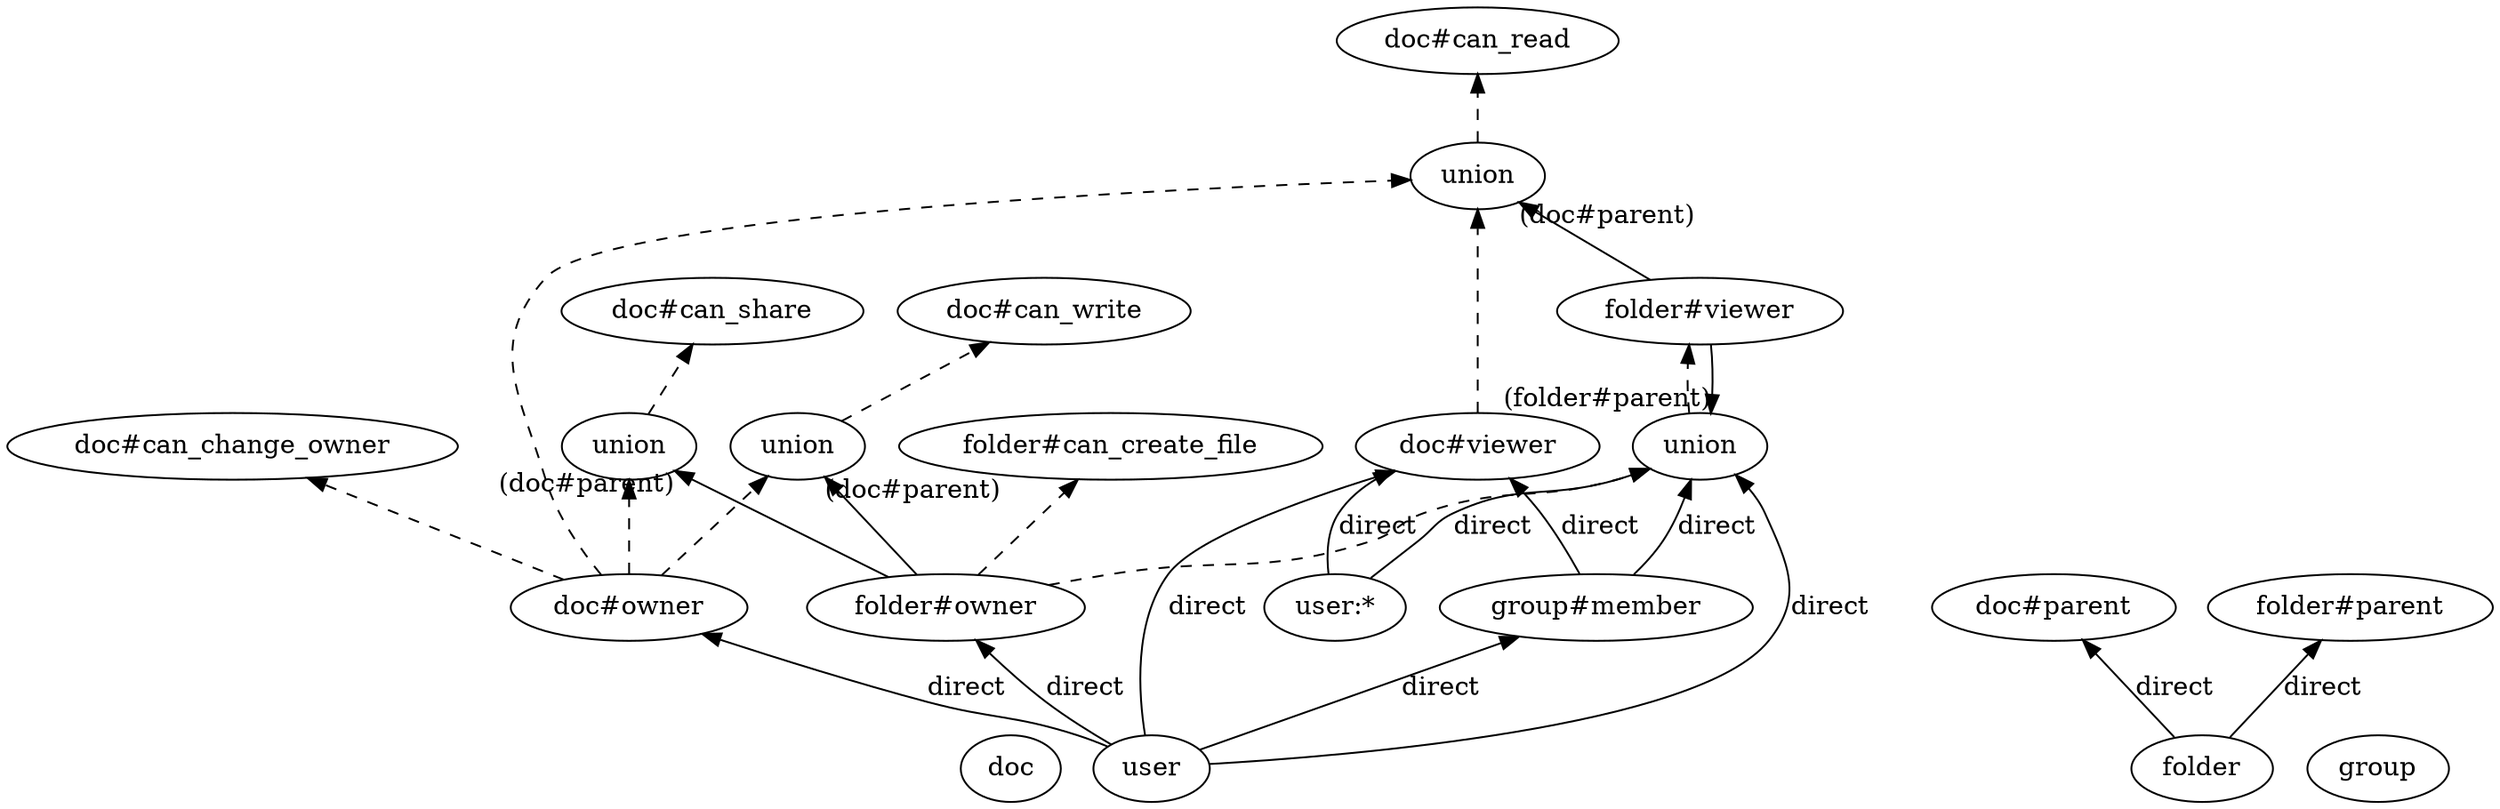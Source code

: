digraph {
graph [
rankdir=BT
];

// Node definitions.
0 [label=doc];
1 [label="doc#can_change_owner"];
2 [label="doc#owner"];
3 [label="doc#can_read"];
4 [label=union];
5 [label="doc#viewer"];
6 [label="folder#viewer"];
7 [label="doc#can_share"];
8 [label=union];
9 [label="folder#owner"];
10 [label="doc#can_write"];
11 [label=union];
12 [label=user];
13 [label="doc#parent"];
14 [label=folder];
15 [label="user:*"];
16 [label="group#member"];
17 [label="folder#can_create_file"];
18 [label="folder#parent"];
19 [label=union];
20 [label=group];

// Edge definitions.
2 -> 1 [style=dashed];
2 -> 4 [style=dashed];
2 -> 8 [style=dashed];
2 -> 11 [style=dashed];
4 -> 3 [style=dashed];
5 -> 4 [style=dashed];
6 -> 4 [headlabel="(doc#parent)"];
6 -> 19 [headlabel="(folder#parent)"];
8 -> 7 [style=dashed];
9 -> 8 [headlabel="(doc#parent)"];
9 -> 11 [headlabel="(doc#parent)"];
9 -> 17 [style=dashed];
9 -> 19 [style=dashed];
11 -> 10 [style=dashed];
12 -> 2 [label=direct];
12 -> 5 [label=direct];
12 -> 9 [label=direct];
12 -> 16 [label=direct];
12 -> 19 [label=direct];
14 -> 13 [label=direct];
14 -> 18 [label=direct];
15 -> 5 [label=direct];
15 -> 19 [label=direct];
16 -> 5 [label=direct];
16 -> 19 [label=direct];
19 -> 6 [style=dashed];
}